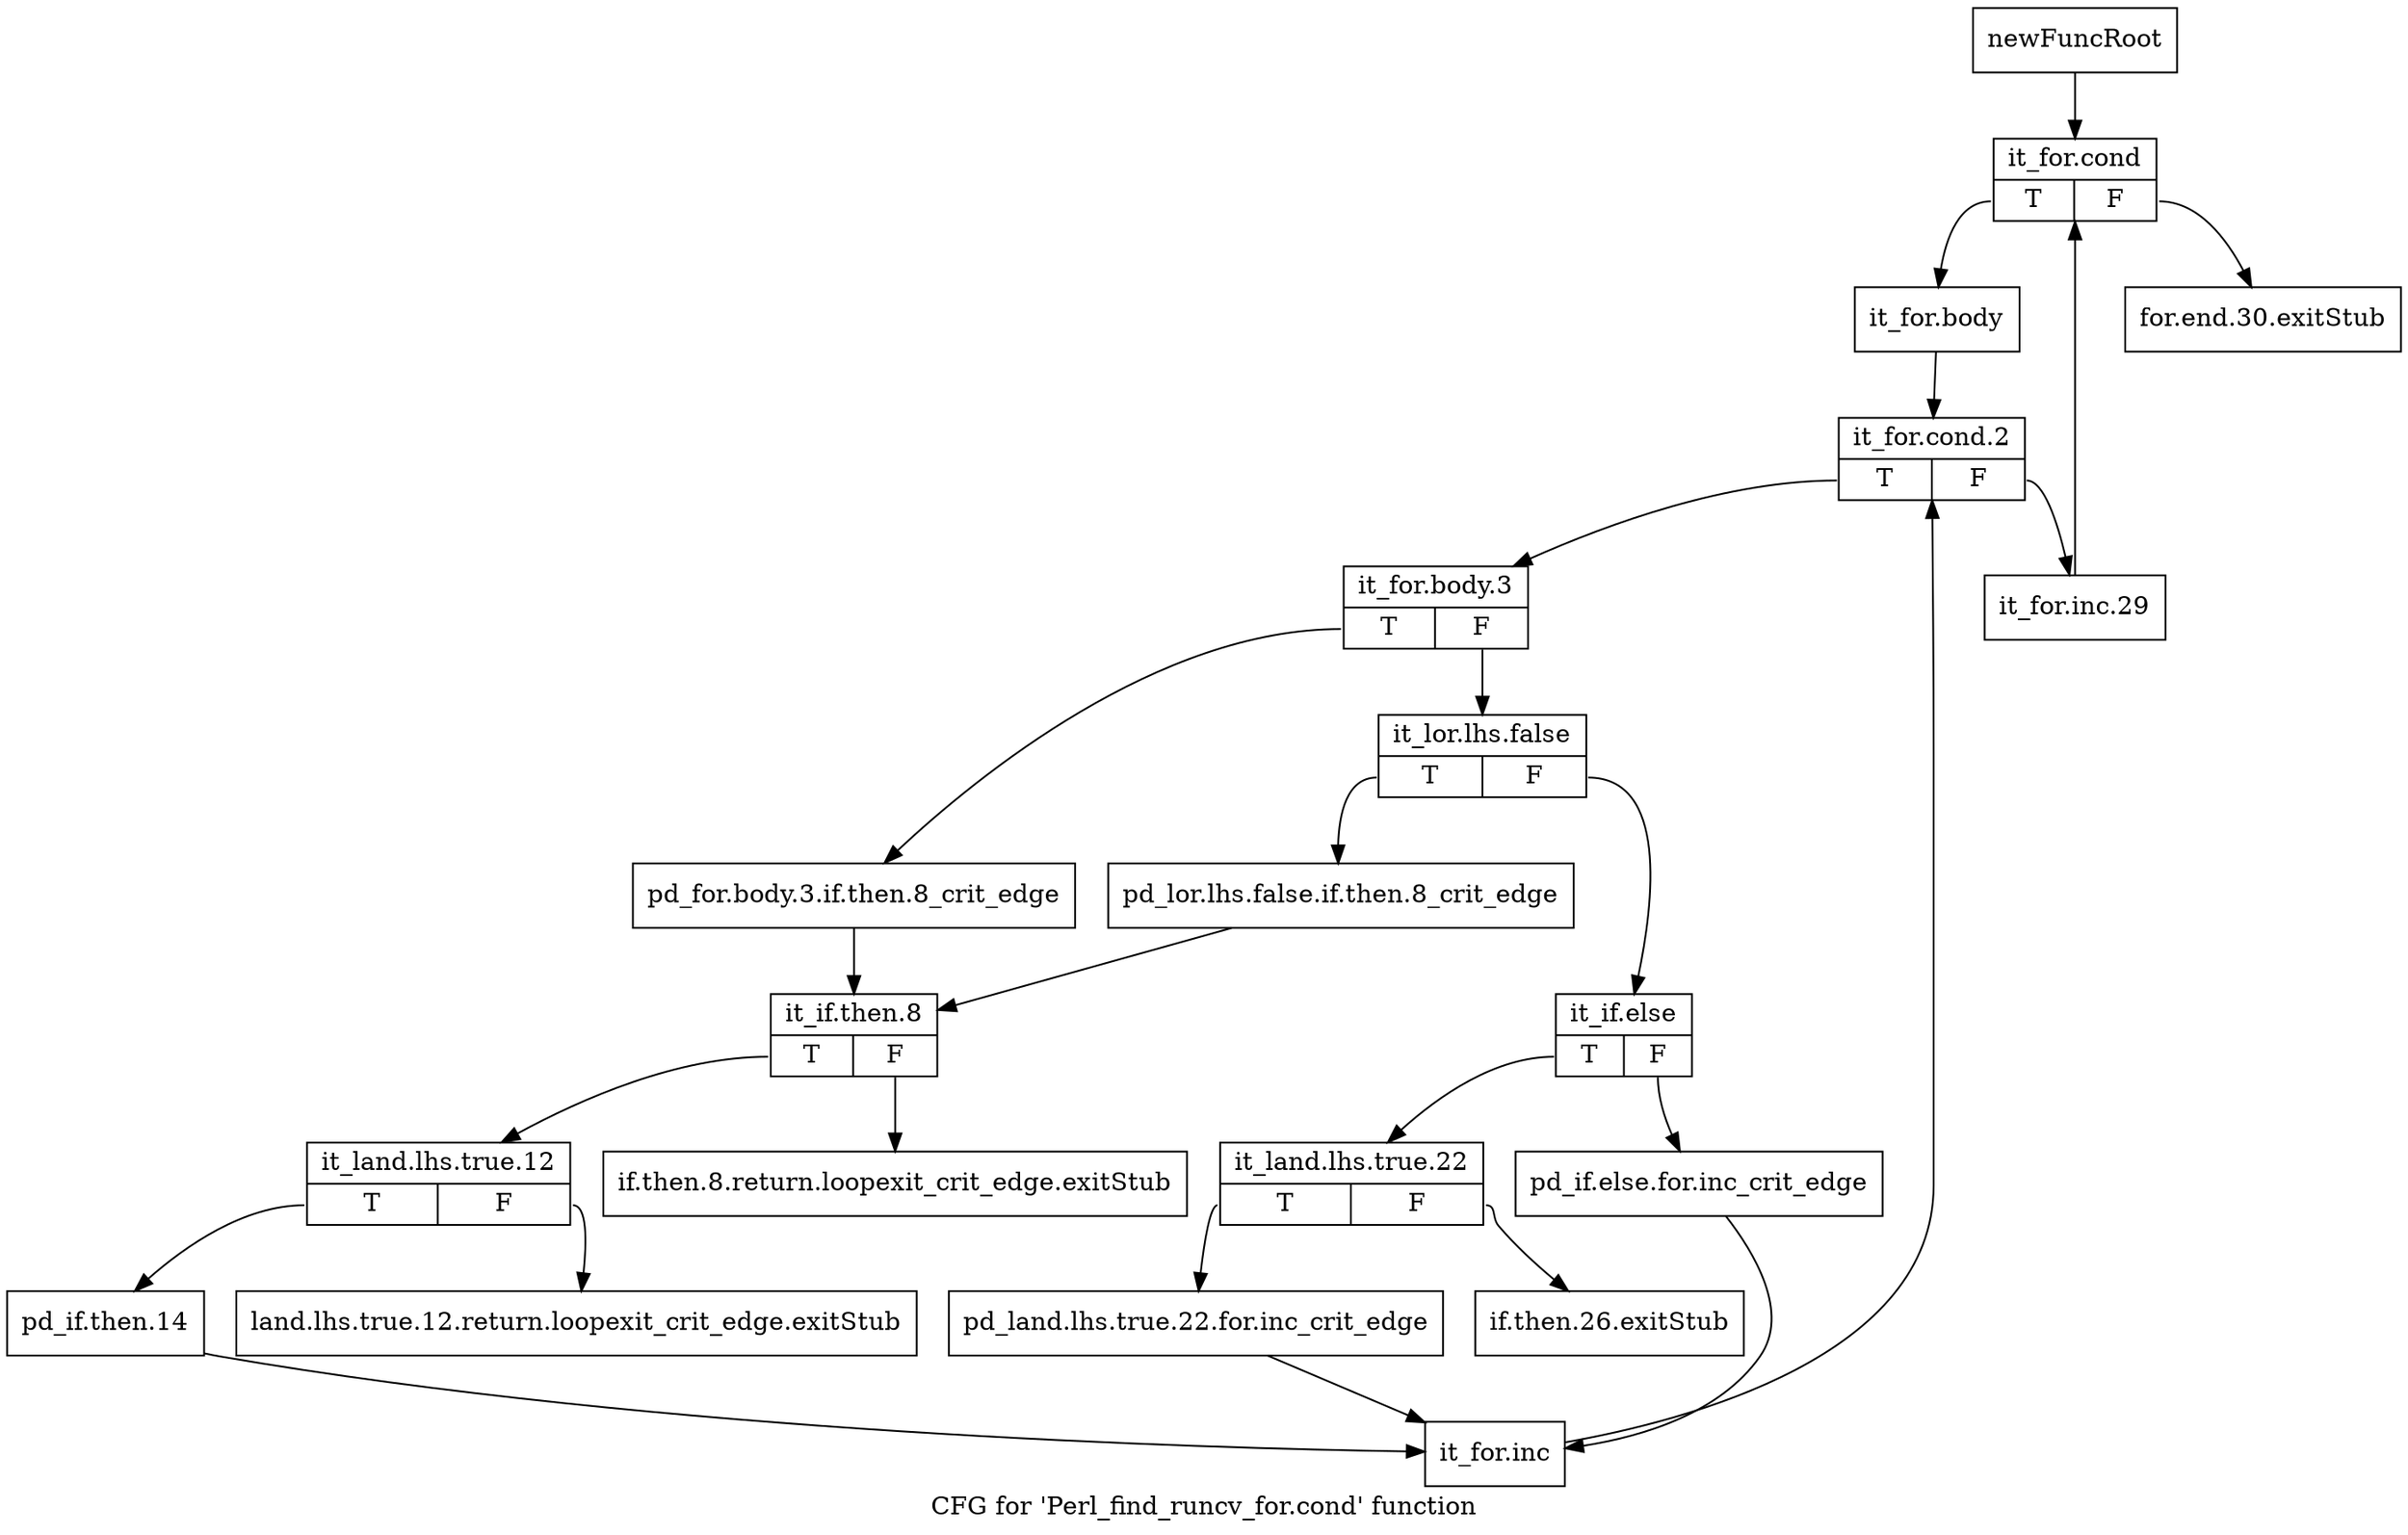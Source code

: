 digraph "CFG for 'Perl_find_runcv_for.cond' function" {
	label="CFG for 'Perl_find_runcv_for.cond' function";

	Node0x4f02d10 [shape=record,label="{newFuncRoot}"];
	Node0x4f02d10 -> Node0x4f02ea0;
	Node0x4f02d60 [shape=record,label="{for.end.30.exitStub}"];
	Node0x4f02db0 [shape=record,label="{if.then.26.exitStub}"];
	Node0x4f02e00 [shape=record,label="{if.then.8.return.loopexit_crit_edge.exitStub}"];
	Node0x4f02e50 [shape=record,label="{land.lhs.true.12.return.loopexit_crit_edge.exitStub}"];
	Node0x4f02ea0 [shape=record,label="{it_for.cond|{<s0>T|<s1>F}}"];
	Node0x4f02ea0:s0 -> Node0x4f02ef0;
	Node0x4f02ea0:s1 -> Node0x4f02d60;
	Node0x4f02ef0 [shape=record,label="{it_for.body}"];
	Node0x4f02ef0 -> Node0x4f02f40;
	Node0x4f02f40 [shape=record,label="{it_for.cond.2|{<s0>T|<s1>F}}"];
	Node0x4f02f40:s0 -> Node0x4f02fe0;
	Node0x4f02f40:s1 -> Node0x4f02f90;
	Node0x4f02f90 [shape=record,label="{it_for.inc.29}"];
	Node0x4f02f90 -> Node0x4f02ea0;
	Node0x4f02fe0 [shape=record,label="{it_for.body.3|{<s0>T|<s1>F}}"];
	Node0x4f02fe0:s0 -> Node0x4f042e0;
	Node0x4f02fe0:s1 -> Node0x4f03030;
	Node0x4f03030 [shape=record,label="{it_lor.lhs.false|{<s0>T|<s1>F}}"];
	Node0x4f03030:s0 -> Node0x4f04290;
	Node0x4f03030:s1 -> Node0x4f03080;
	Node0x4f03080 [shape=record,label="{it_if.else|{<s0>T|<s1>F}}"];
	Node0x4f03080:s0 -> Node0x4f03120;
	Node0x4f03080:s1 -> Node0x4f030d0;
	Node0x4f030d0 [shape=record,label="{pd_if.else.for.inc_crit_edge}"];
	Node0x4f030d0 -> Node0x4f04420;
	Node0x4f03120 [shape=record,label="{it_land.lhs.true.22|{<s0>T|<s1>F}}"];
	Node0x4f03120:s0 -> Node0x4f03170;
	Node0x4f03120:s1 -> Node0x4f02db0;
	Node0x4f03170 [shape=record,label="{pd_land.lhs.true.22.for.inc_crit_edge}"];
	Node0x4f03170 -> Node0x4f04420;
	Node0x4f04290 [shape=record,label="{pd_lor.lhs.false.if.then.8_crit_edge}"];
	Node0x4f04290 -> Node0x4f04330;
	Node0x4f042e0 [shape=record,label="{pd_for.body.3.if.then.8_crit_edge}"];
	Node0x4f042e0 -> Node0x4f04330;
	Node0x4f04330 [shape=record,label="{it_if.then.8|{<s0>T|<s1>F}}"];
	Node0x4f04330:s0 -> Node0x4f04380;
	Node0x4f04330:s1 -> Node0x4f02e00;
	Node0x4f04380 [shape=record,label="{it_land.lhs.true.12|{<s0>T|<s1>F}}"];
	Node0x4f04380:s0 -> Node0x4f043d0;
	Node0x4f04380:s1 -> Node0x4f02e50;
	Node0x4f043d0 [shape=record,label="{pd_if.then.14}"];
	Node0x4f043d0 -> Node0x4f04420;
	Node0x4f04420 [shape=record,label="{it_for.inc}"];
	Node0x4f04420 -> Node0x4f02f40;
}
